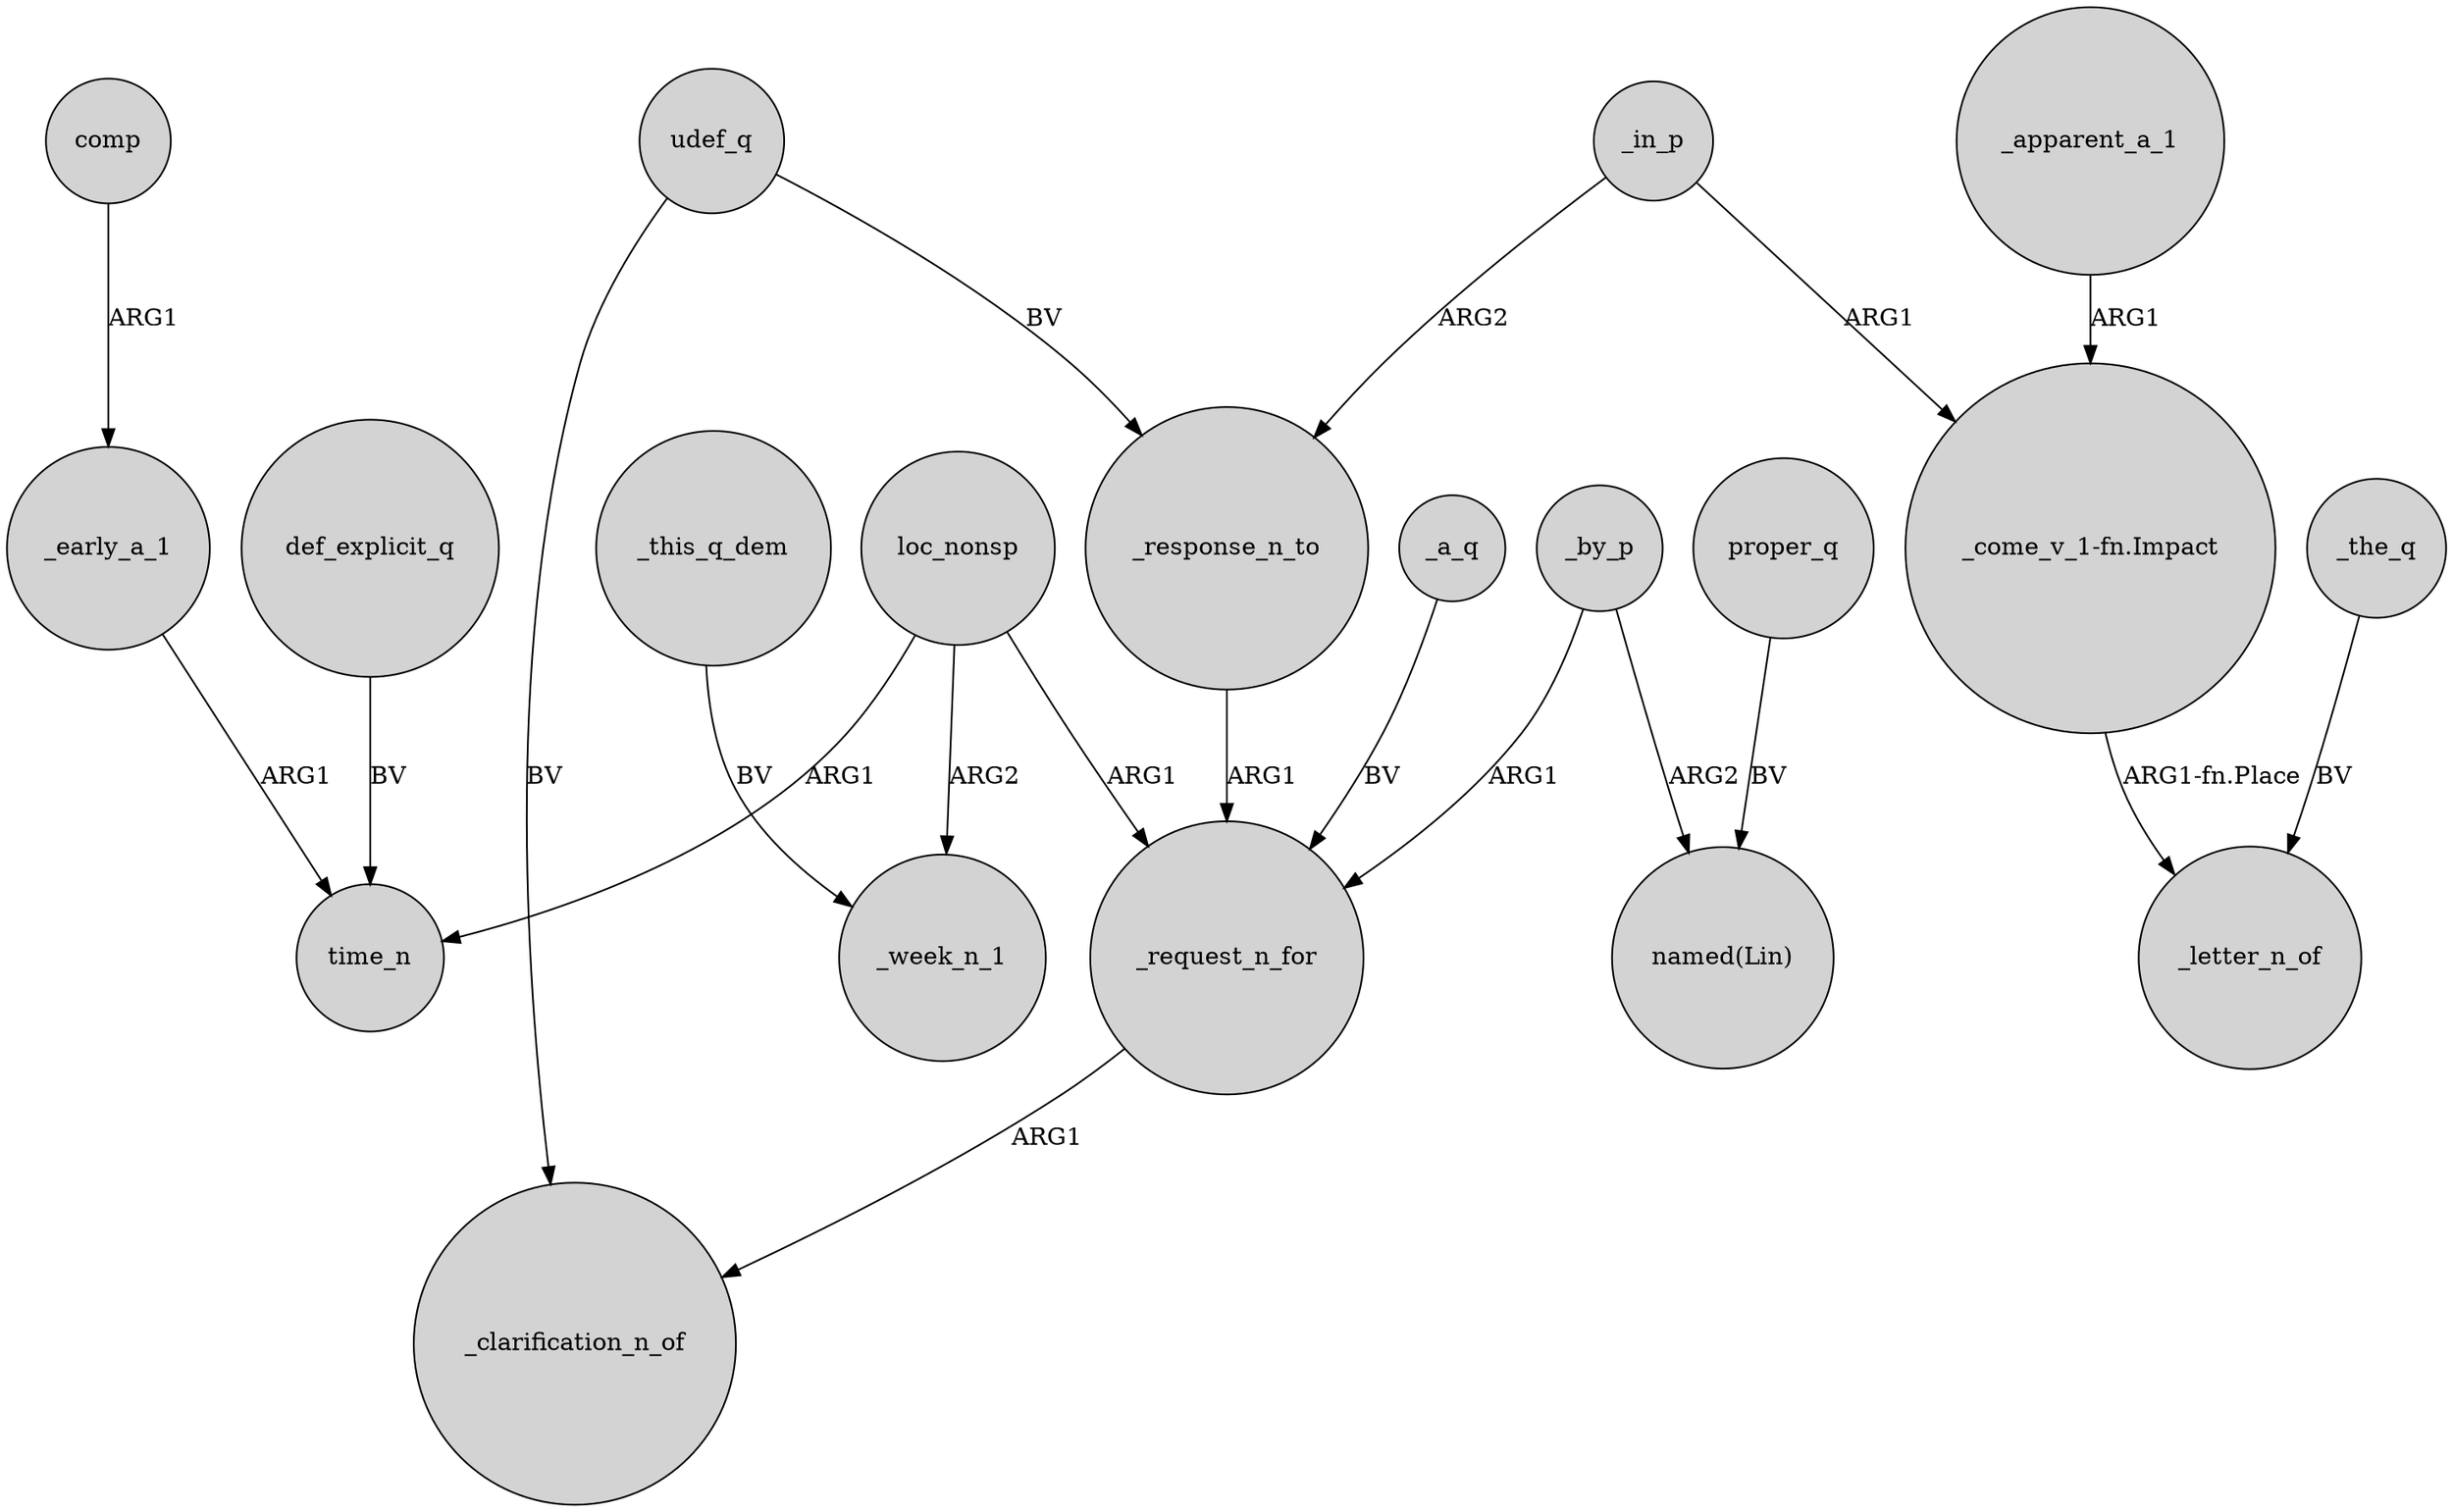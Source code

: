 digraph {
	node [shape=circle style=filled]
	_early_a_1 -> time_n [label=ARG1]
	_in_p -> "_come_v_1-fn.Impact" [label=ARG1]
	_response_n_to -> _request_n_for [label=ARG1]
	proper_q -> "named(Lin)" [label=BV]
	comp -> _early_a_1 [label=ARG1]
	loc_nonsp -> _week_n_1 [label=ARG2]
	loc_nonsp -> _request_n_for [label=ARG1]
	"_come_v_1-fn.Impact" -> _letter_n_of [label="ARG1-fn.Place"]
	_apparent_a_1 -> "_come_v_1-fn.Impact" [label=ARG1]
	_by_p -> _request_n_for [label=ARG1]
	udef_q -> _clarification_n_of [label=BV]
	loc_nonsp -> time_n [label=ARG1]
	def_explicit_q -> time_n [label=BV]
	udef_q -> _response_n_to [label=BV]
	_the_q -> _letter_n_of [label=BV]
	_request_n_for -> _clarification_n_of [label=ARG1]
	_a_q -> _request_n_for [label=BV]
	_by_p -> "named(Lin)" [label=ARG2]
	_this_q_dem -> _week_n_1 [label=BV]
	_in_p -> _response_n_to [label=ARG2]
}
